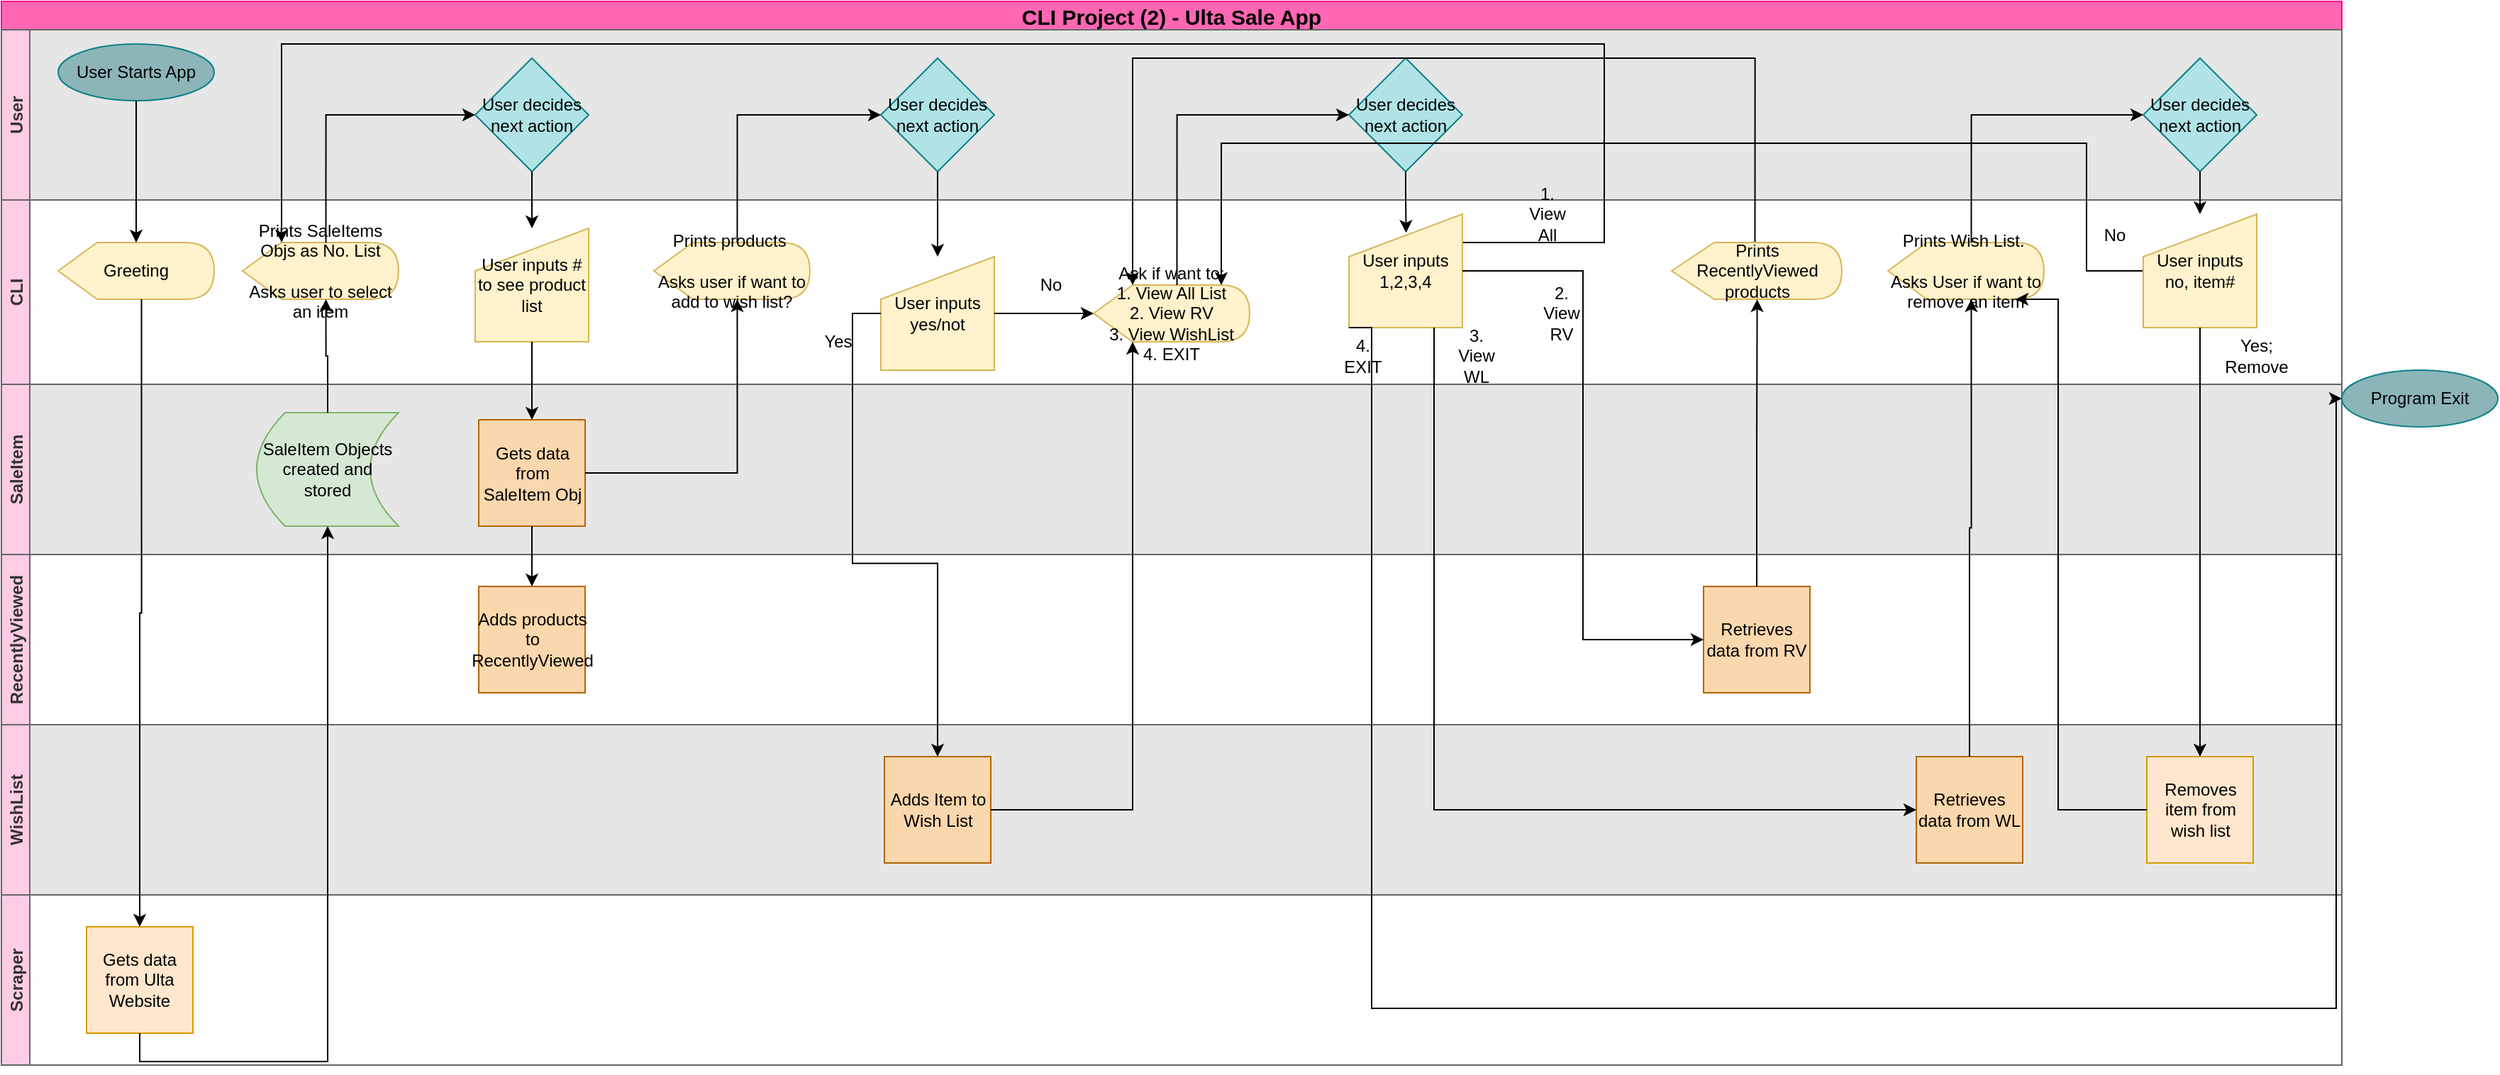 <mxfile version="14.9.7" type="github">
  <diagram id="C5RBs43oDa-KdzZeNtuy" name="Page-1">
    <mxGraphModel dx="1545" dy="1160" grid="1" gridSize="10" guides="1" tooltips="1" connect="1" arrows="1" fold="1" page="1" pageScale="1" pageWidth="1169" pageHeight="827" background="#ffffff" math="0" shadow="0">
      <root>
        <mxCell id="WIyWlLk6GJQsqaUBKTNV-0" />
        <mxCell id="WIyWlLk6GJQsqaUBKTNV-1" parent="WIyWlLk6GJQsqaUBKTNV-0" />
        <mxCell id="TTgLs8dpn4O4WDhtMha_-41" value="CLI Project (2) - Ulta Sale App" style="swimlane;childLayout=stackLayout;resizeParent=1;resizeParentMax=0;horizontal=1;startSize=20;horizontalStack=0;strokeColor=#FF0080;fillColor=#FF66B3;fontSize=15;verticalAlign=middle;spacingTop=0;" vertex="1" parent="WIyWlLk6GJQsqaUBKTNV-1">
          <mxGeometry x="4" width="1650" height="750" as="geometry" />
        </mxCell>
        <mxCell id="TTgLs8dpn4O4WDhtMha_-42" value="User" style="swimlane;startSize=20;horizontal=0;strokeColor=#666666;fontColor=#333333;swimlaneFillColor=#E6E6E6;fillColor=#FFCCE6;" vertex="1" parent="TTgLs8dpn4O4WDhtMha_-41">
          <mxGeometry y="20" width="1650" height="120" as="geometry" />
        </mxCell>
        <mxCell id="TTgLs8dpn4O4WDhtMha_-53" value="User Starts App" style="ellipse;whiteSpace=wrap;html=1;strokeColor=#0e8088;fillColor=#8CB5B8;" vertex="1" parent="TTgLs8dpn4O4WDhtMha_-42">
          <mxGeometry x="40" y="10" width="110" height="40" as="geometry" />
        </mxCell>
        <mxCell id="TTgLs8dpn4O4WDhtMha_-56" value="User decides next action" style="rhombus;whiteSpace=wrap;html=1;fillColor=#b0e3e6;strokeColor=#0e8088;" vertex="1" parent="TTgLs8dpn4O4WDhtMha_-42">
          <mxGeometry x="334" y="20" width="80" height="80" as="geometry" />
        </mxCell>
        <mxCell id="TTgLs8dpn4O4WDhtMha_-73" value="User decides next action" style="rhombus;whiteSpace=wrap;html=1;fillColor=#b0e3e6;strokeColor=#0e8088;" vertex="1" parent="TTgLs8dpn4O4WDhtMha_-42">
          <mxGeometry x="620" y="20" width="80" height="80" as="geometry" />
        </mxCell>
        <mxCell id="TTgLs8dpn4O4WDhtMha_-100" value="User decides next action" style="rhombus;whiteSpace=wrap;html=1;fillColor=#b0e3e6;strokeColor=#0e8088;" vertex="1" parent="TTgLs8dpn4O4WDhtMha_-42">
          <mxGeometry x="950" y="20" width="80" height="80" as="geometry" />
        </mxCell>
        <mxCell id="TTgLs8dpn4O4WDhtMha_-131" value="User decides next action" style="rhombus;whiteSpace=wrap;html=1;fillColor=#b0e3e6;strokeColor=#0e8088;" vertex="1" parent="TTgLs8dpn4O4WDhtMha_-42">
          <mxGeometry x="1510" y="20" width="80" height="80" as="geometry" />
        </mxCell>
        <mxCell id="TTgLs8dpn4O4WDhtMha_-43" value="CLI" style="swimlane;startSize=20;horizontal=0;strokeColor=#666666;fontColor=#333333;swimlaneFillColor=#ffffff;fillColor=#FFCCE6;" vertex="1" parent="TTgLs8dpn4O4WDhtMha_-41">
          <mxGeometry y="140" width="1650" height="130" as="geometry" />
        </mxCell>
        <mxCell id="TTgLs8dpn4O4WDhtMha_-55" value="Greeting" style="shape=display;whiteSpace=wrap;html=1;fillColor=#fff2cc;strokeColor=#d6b656;" vertex="1" parent="TTgLs8dpn4O4WDhtMha_-43">
          <mxGeometry x="40" y="30" width="110" height="40" as="geometry" />
        </mxCell>
        <mxCell id="TTgLs8dpn4O4WDhtMha_-65" value="Prints SaleItems Objs as No. List&lt;br&gt;&lt;br&gt;Asks user to select an item" style="shape=display;whiteSpace=wrap;html=1;fillColor=#fff2cc;strokeColor=#d6b656;" vertex="1" parent="TTgLs8dpn4O4WDhtMha_-43">
          <mxGeometry x="170" y="30" width="110" height="40" as="geometry" />
        </mxCell>
        <mxCell id="TTgLs8dpn4O4WDhtMha_-68" value="User inputs # to see product list" style="shape=manualInput;whiteSpace=wrap;html=1;fillColor=#fff2cc;strokeColor=#d6b656;" vertex="1" parent="TTgLs8dpn4O4WDhtMha_-43">
          <mxGeometry x="334" y="20" width="80" height="80" as="geometry" />
        </mxCell>
        <mxCell id="TTgLs8dpn4O4WDhtMha_-72" value="Prints products&amp;nbsp;&lt;br&gt;&lt;br&gt;Asks user if want to add to wish list?" style="shape=display;whiteSpace=wrap;html=1;fillColor=#fff2cc;strokeColor=#d6b656;" vertex="1" parent="TTgLs8dpn4O4WDhtMha_-43">
          <mxGeometry x="460" y="30" width="110" height="40" as="geometry" />
        </mxCell>
        <mxCell id="TTgLs8dpn4O4WDhtMha_-95" value="Ask if want to:&lt;br&gt;1. View All List&lt;br&gt;2. View RV&lt;br&gt;3. View WishList&lt;br&gt;4. EXIT" style="shape=display;whiteSpace=wrap;html=1;fillColor=#fff2cc;strokeColor=#d6b656;" vertex="1" parent="TTgLs8dpn4O4WDhtMha_-43">
          <mxGeometry x="770" y="60" width="110" height="40" as="geometry" />
        </mxCell>
        <mxCell id="TTgLs8dpn4O4WDhtMha_-102" value="User inputs yes/not" style="shape=manualInput;whiteSpace=wrap;html=1;fillColor=#fff2cc;strokeColor=#d6b656;" vertex="1" parent="TTgLs8dpn4O4WDhtMha_-43">
          <mxGeometry x="620" y="40" width="80" height="80" as="geometry" />
        </mxCell>
        <mxCell id="TTgLs8dpn4O4WDhtMha_-96" style="edgeStyle=orthogonalEdgeStyle;rounded=0;orthogonalLoop=1;jettySize=auto;html=1;exitX=1;exitY=0.5;exitDx=0;exitDy=0;" edge="1" parent="TTgLs8dpn4O4WDhtMha_-43" source="TTgLs8dpn4O4WDhtMha_-102" target="TTgLs8dpn4O4WDhtMha_-95">
          <mxGeometry relative="1" as="geometry" />
        </mxCell>
        <mxCell id="TTgLs8dpn4O4WDhtMha_-116" style="edgeStyle=orthogonalEdgeStyle;rounded=0;orthogonalLoop=1;jettySize=auto;html=1;exitX=1;exitY=0.25;exitDx=0;exitDy=0;entryX=0;entryY=0;entryDx=27.5;entryDy=0;entryPerimeter=0;" edge="1" parent="TTgLs8dpn4O4WDhtMha_-43" source="TTgLs8dpn4O4WDhtMha_-107" target="TTgLs8dpn4O4WDhtMha_-65">
          <mxGeometry relative="1" as="geometry">
            <Array as="points">
              <mxPoint x="1130" y="30" />
              <mxPoint x="1130" y="-110" />
              <mxPoint x="198" y="-110" />
            </Array>
          </mxGeometry>
        </mxCell>
        <mxCell id="TTgLs8dpn4O4WDhtMha_-107" value="User inputs 1,2,3,4" style="shape=manualInput;whiteSpace=wrap;html=1;fillColor=#fff2cc;strokeColor=#d6b656;" vertex="1" parent="TTgLs8dpn4O4WDhtMha_-43">
          <mxGeometry x="950" y="10" width="80" height="80" as="geometry" />
        </mxCell>
        <mxCell id="TTgLs8dpn4O4WDhtMha_-94" value="No" style="text;html=1;strokeColor=none;fillColor=none;align=center;verticalAlign=middle;whiteSpace=wrap;rounded=0;" vertex="1" parent="TTgLs8dpn4O4WDhtMha_-43">
          <mxGeometry x="720" y="50" width="40" height="20" as="geometry" />
        </mxCell>
        <mxCell id="TTgLs8dpn4O4WDhtMha_-110" value="Prints Wish List.&amp;nbsp;&lt;br&gt;&lt;br&gt;Asks User if want to remove an item" style="shape=display;whiteSpace=wrap;html=1;fillColor=#fff2cc;strokeColor=#d6b656;" vertex="1" parent="TTgLs8dpn4O4WDhtMha_-43">
          <mxGeometry x="1330" y="30" width="110" height="40" as="geometry" />
        </mxCell>
        <mxCell id="TTgLs8dpn4O4WDhtMha_-123" style="edgeStyle=orthogonalEdgeStyle;rounded=0;orthogonalLoop=1;jettySize=auto;html=1;exitX=0;exitY=0;exitDx=58.75;exitDy=0;exitPerimeter=0;entryX=0;entryY=0;entryDx=27.5;entryDy=0;entryPerimeter=0;" edge="1" parent="TTgLs8dpn4O4WDhtMha_-43" source="TTgLs8dpn4O4WDhtMha_-111" target="TTgLs8dpn4O4WDhtMha_-95">
          <mxGeometry relative="1" as="geometry">
            <Array as="points">
              <mxPoint x="1230" y="-100" />
              <mxPoint x="808" y="-100" />
            </Array>
          </mxGeometry>
        </mxCell>
        <mxCell id="TTgLs8dpn4O4WDhtMha_-111" value="Prints RecentlyViewed products" style="shape=display;whiteSpace=wrap;html=1;fillColor=#fff2cc;strokeColor=#d6b656;" vertex="1" parent="TTgLs8dpn4O4WDhtMha_-43">
          <mxGeometry x="1177.5" y="30" width="120" height="40" as="geometry" />
        </mxCell>
        <mxCell id="TTgLs8dpn4O4WDhtMha_-120" value="2. View RV" style="text;html=1;strokeColor=none;fillColor=none;align=center;verticalAlign=middle;whiteSpace=wrap;rounded=0;" vertex="1" parent="TTgLs8dpn4O4WDhtMha_-43">
          <mxGeometry x="1080" y="70" width="40" height="20" as="geometry" />
        </mxCell>
        <mxCell id="TTgLs8dpn4O4WDhtMha_-117" value="1. View All" style="text;html=1;strokeColor=none;fillColor=none;align=center;verticalAlign=middle;whiteSpace=wrap;rounded=0;" vertex="1" parent="TTgLs8dpn4O4WDhtMha_-43">
          <mxGeometry x="1070" width="40" height="20" as="geometry" />
        </mxCell>
        <mxCell id="TTgLs8dpn4O4WDhtMha_-128" value="3. View WL" style="text;html=1;strokeColor=none;fillColor=none;align=center;verticalAlign=middle;whiteSpace=wrap;rounded=0;" vertex="1" parent="TTgLs8dpn4O4WDhtMha_-43">
          <mxGeometry x="1020" y="100" width="40" height="20" as="geometry" />
        </mxCell>
        <mxCell id="TTgLs8dpn4O4WDhtMha_-137" style="edgeStyle=orthogonalEdgeStyle;rounded=0;orthogonalLoop=1;jettySize=auto;html=1;exitX=0;exitY=0.5;exitDx=0;exitDy=0;entryX=0;entryY=0;entryDx=90;entryDy=0;entryPerimeter=0;" edge="1" parent="TTgLs8dpn4O4WDhtMha_-43" source="TTgLs8dpn4O4WDhtMha_-132" target="TTgLs8dpn4O4WDhtMha_-95">
          <mxGeometry relative="1" as="geometry">
            <mxPoint x="892" y="80" as="targetPoint" />
            <Array as="points">
              <mxPoint x="1470" y="50" />
              <mxPoint x="1470" y="-40" />
              <mxPoint x="860" y="-40" />
            </Array>
          </mxGeometry>
        </mxCell>
        <mxCell id="TTgLs8dpn4O4WDhtMha_-132" value="User inputs no, item#" style="shape=manualInput;whiteSpace=wrap;html=1;fillColor=#fff2cc;strokeColor=#d6b656;" vertex="1" parent="TTgLs8dpn4O4WDhtMha_-43">
          <mxGeometry x="1510" y="10" width="80" height="80" as="geometry" />
        </mxCell>
        <mxCell id="TTgLs8dpn4O4WDhtMha_-141" value="4. EXIT" style="text;html=1;strokeColor=none;fillColor=none;align=center;verticalAlign=middle;whiteSpace=wrap;rounded=0;" vertex="1" parent="TTgLs8dpn4O4WDhtMha_-43">
          <mxGeometry x="940" y="100" width="40" height="20" as="geometry" />
        </mxCell>
        <mxCell id="TTgLs8dpn4O4WDhtMha_-155" value="Yes; Remove" style="text;html=1;strokeColor=none;fillColor=none;align=center;verticalAlign=middle;whiteSpace=wrap;rounded=0;" vertex="1" parent="TTgLs8dpn4O4WDhtMha_-43">
          <mxGeometry x="1570" y="100" width="40" height="20" as="geometry" />
        </mxCell>
        <mxCell id="TTgLs8dpn4O4WDhtMha_-157" value="No" style="text;html=1;strokeColor=none;fillColor=none;align=center;verticalAlign=middle;whiteSpace=wrap;rounded=0;" vertex="1" parent="TTgLs8dpn4O4WDhtMha_-43">
          <mxGeometry x="1470" y="20" width="40" height="10" as="geometry" />
        </mxCell>
        <mxCell id="TTgLs8dpn4O4WDhtMha_-93" value="Yes" style="text;html=1;strokeColor=none;fillColor=none;align=center;verticalAlign=middle;whiteSpace=wrap;rounded=0;" vertex="1" parent="TTgLs8dpn4O4WDhtMha_-43">
          <mxGeometry x="570" y="90" width="40" height="20" as="geometry" />
        </mxCell>
        <mxCell id="TTgLs8dpn4O4WDhtMha_-44" value="SaleItem" style="swimlane;startSize=20;horizontal=0;strokeColor=#666666;fontColor=#333333;labelBorderColor=none;swimlaneFillColor=#E6E6E6;fillColor=#FFCCE6;" vertex="1" parent="TTgLs8dpn4O4WDhtMha_-41">
          <mxGeometry y="270" width="1650" height="120" as="geometry" />
        </mxCell>
        <mxCell id="TTgLs8dpn4O4WDhtMha_-63" value="SaleItem Objects created and stored" style="shape=dataStorage;whiteSpace=wrap;html=1;fixedSize=1;fillColor=#d5e8d4;strokeColor=#82b366;" vertex="1" parent="TTgLs8dpn4O4WDhtMha_-44">
          <mxGeometry x="180" y="20" width="100" height="80" as="geometry" />
        </mxCell>
        <mxCell id="TTgLs8dpn4O4WDhtMha_-70" value="Gets data from SaleItem Obj" style="whiteSpace=wrap;html=1;aspect=fixed;fillColor=#fad7ac;strokeColor=#b46504;" vertex="1" parent="TTgLs8dpn4O4WDhtMha_-44">
          <mxGeometry x="336.5" y="25" width="75" height="75" as="geometry" />
        </mxCell>
        <mxCell id="TTgLs8dpn4O4WDhtMha_-49" value="RecentlyViewed" style="swimlane;startSize=20;horizontal=0;strokeColor=#666666;fontColor=#333333;swimlaneFillColor=#ffffff;fillColor=#FFCCE6;" vertex="1" parent="TTgLs8dpn4O4WDhtMha_-41">
          <mxGeometry y="390" width="1650" height="120" as="geometry" />
        </mxCell>
        <mxCell id="TTgLs8dpn4O4WDhtMha_-76" value="Adds products to RecentlyViewed" style="whiteSpace=wrap;html=1;aspect=fixed;fillColor=#fad7ac;strokeColor=#b46504;" vertex="1" parent="TTgLs8dpn4O4WDhtMha_-49">
          <mxGeometry x="336.5" y="22.5" width="75" height="75" as="geometry" />
        </mxCell>
        <mxCell id="TTgLs8dpn4O4WDhtMha_-112" value="Retrieves data from RV" style="whiteSpace=wrap;html=1;aspect=fixed;fillColor=#fad7ac;strokeColor=#b46504;" vertex="1" parent="TTgLs8dpn4O4WDhtMha_-49">
          <mxGeometry x="1200" y="22.5" width="75" height="75" as="geometry" />
        </mxCell>
        <mxCell id="TTgLs8dpn4O4WDhtMha_-50" value="WishList" style="swimlane;startSize=20;horizontal=0;strokeColor=#666666;fontColor=#333333;swimlaneFillColor=#E6E6E6;fillColor=#FFCCE6;" vertex="1" parent="TTgLs8dpn4O4WDhtMha_-41">
          <mxGeometry y="510" width="1650" height="120" as="geometry" />
        </mxCell>
        <mxCell id="TTgLs8dpn4O4WDhtMha_-88" value="Adds Item to Wish List" style="whiteSpace=wrap;html=1;aspect=fixed;fillColor=#fad7ac;strokeColor=#b46504;" vertex="1" parent="TTgLs8dpn4O4WDhtMha_-50">
          <mxGeometry x="622.5" y="22.5" width="75" height="75" as="geometry" />
        </mxCell>
        <mxCell id="TTgLs8dpn4O4WDhtMha_-91" value="Retrieves data from WL" style="whiteSpace=wrap;html=1;aspect=fixed;fillColor=#fad7ac;strokeColor=#b46504;" vertex="1" parent="TTgLs8dpn4O4WDhtMha_-50">
          <mxGeometry x="1350" y="22.5" width="75" height="75" as="geometry" />
        </mxCell>
        <mxCell id="TTgLs8dpn4O4WDhtMha_-135" value="Removes item from wish list" style="whiteSpace=wrap;html=1;aspect=fixed;fillColor=#ffe6cc;strokeColor=#d79b00;" vertex="1" parent="TTgLs8dpn4O4WDhtMha_-50">
          <mxGeometry x="1512.5" y="22.5" width="75" height="75" as="geometry" />
        </mxCell>
        <mxCell id="TTgLs8dpn4O4WDhtMha_-51" value="Scraper" style="swimlane;startSize=20;horizontal=0;strokeColor=#666666;fontColor=#333333;swimlaneFillColor=#ffffff;fillColor=#FFCCE6;" vertex="1" parent="TTgLs8dpn4O4WDhtMha_-41">
          <mxGeometry y="630" width="1650" height="120" as="geometry" />
        </mxCell>
        <mxCell id="TTgLs8dpn4O4WDhtMha_-57" value="Gets data from Ulta Website" style="whiteSpace=wrap;html=1;aspect=fixed;fillColor=#ffe6cc;strokeColor=#d79b00;" vertex="1" parent="TTgLs8dpn4O4WDhtMha_-51">
          <mxGeometry x="60" y="22.5" width="75" height="75" as="geometry" />
        </mxCell>
        <mxCell id="TTgLs8dpn4O4WDhtMha_-58" style="edgeStyle=orthogonalEdgeStyle;rounded=0;orthogonalLoop=1;jettySize=auto;html=1;exitX=0.5;exitY=1;exitDx=0;exitDy=0;" edge="1" parent="TTgLs8dpn4O4WDhtMha_-41" source="TTgLs8dpn4O4WDhtMha_-53" target="TTgLs8dpn4O4WDhtMha_-55">
          <mxGeometry relative="1" as="geometry" />
        </mxCell>
        <mxCell id="TTgLs8dpn4O4WDhtMha_-62" style="edgeStyle=orthogonalEdgeStyle;rounded=0;orthogonalLoop=1;jettySize=auto;html=1;exitX=0;exitY=0;exitDx=58.75;exitDy=40;exitPerimeter=0;entryX=0.5;entryY=0;entryDx=0;entryDy=0;" edge="1" parent="TTgLs8dpn4O4WDhtMha_-41" source="TTgLs8dpn4O4WDhtMha_-55" target="TTgLs8dpn4O4WDhtMha_-57">
          <mxGeometry relative="1" as="geometry" />
        </mxCell>
        <mxCell id="TTgLs8dpn4O4WDhtMha_-64" style="edgeStyle=orthogonalEdgeStyle;rounded=0;orthogonalLoop=1;jettySize=auto;html=1;exitX=0.5;exitY=1;exitDx=0;exitDy=0;entryX=0.5;entryY=1;entryDx=0;entryDy=0;" edge="1" parent="TTgLs8dpn4O4WDhtMha_-41" source="TTgLs8dpn4O4WDhtMha_-57" target="TTgLs8dpn4O4WDhtMha_-63">
          <mxGeometry relative="1" as="geometry" />
        </mxCell>
        <mxCell id="TTgLs8dpn4O4WDhtMha_-66" style="edgeStyle=orthogonalEdgeStyle;rounded=0;orthogonalLoop=1;jettySize=auto;html=1;exitX=0.5;exitY=0;exitDx=0;exitDy=0;entryX=0;entryY=0;entryDx=58.75;entryDy=40;entryPerimeter=0;" edge="1" parent="TTgLs8dpn4O4WDhtMha_-41" source="TTgLs8dpn4O4WDhtMha_-63" target="TTgLs8dpn4O4WDhtMha_-65">
          <mxGeometry relative="1" as="geometry" />
        </mxCell>
        <mxCell id="TTgLs8dpn4O4WDhtMha_-67" style="edgeStyle=orthogonalEdgeStyle;rounded=0;orthogonalLoop=1;jettySize=auto;html=1;exitX=0;exitY=0;exitDx=58.75;exitDy=0;exitPerimeter=0;entryX=0;entryY=0.5;entryDx=0;entryDy=0;" edge="1" parent="TTgLs8dpn4O4WDhtMha_-41" source="TTgLs8dpn4O4WDhtMha_-65" target="TTgLs8dpn4O4WDhtMha_-56">
          <mxGeometry relative="1" as="geometry" />
        </mxCell>
        <mxCell id="TTgLs8dpn4O4WDhtMha_-69" style="edgeStyle=orthogonalEdgeStyle;rounded=0;orthogonalLoop=1;jettySize=auto;html=1;exitX=0.5;exitY=1;exitDx=0;exitDy=0;" edge="1" parent="TTgLs8dpn4O4WDhtMha_-41" source="TTgLs8dpn4O4WDhtMha_-56" target="TTgLs8dpn4O4WDhtMha_-68">
          <mxGeometry relative="1" as="geometry" />
        </mxCell>
        <mxCell id="TTgLs8dpn4O4WDhtMha_-84" style="edgeStyle=orthogonalEdgeStyle;rounded=0;orthogonalLoop=1;jettySize=auto;html=1;exitX=0.5;exitY=1;exitDx=0;exitDy=0;entryX=0.5;entryY=0;entryDx=0;entryDy=0;" edge="1" parent="TTgLs8dpn4O4WDhtMha_-41" source="TTgLs8dpn4O4WDhtMha_-68" target="TTgLs8dpn4O4WDhtMha_-70">
          <mxGeometry relative="1" as="geometry" />
        </mxCell>
        <mxCell id="TTgLs8dpn4O4WDhtMha_-86" style="edgeStyle=orthogonalEdgeStyle;rounded=0;orthogonalLoop=1;jettySize=auto;html=1;exitX=0.5;exitY=1;exitDx=0;exitDy=0;entryX=0.5;entryY=0;entryDx=0;entryDy=0;" edge="1" parent="TTgLs8dpn4O4WDhtMha_-41" source="TTgLs8dpn4O4WDhtMha_-70" target="TTgLs8dpn4O4WDhtMha_-76">
          <mxGeometry relative="1" as="geometry" />
        </mxCell>
        <mxCell id="TTgLs8dpn4O4WDhtMha_-87" style="edgeStyle=orthogonalEdgeStyle;rounded=0;orthogonalLoop=1;jettySize=auto;html=1;exitX=1;exitY=0.5;exitDx=0;exitDy=0;entryX=0;entryY=0;entryDx=58.75;entryDy=40;entryPerimeter=0;" edge="1" parent="TTgLs8dpn4O4WDhtMha_-41" source="TTgLs8dpn4O4WDhtMha_-70" target="TTgLs8dpn4O4WDhtMha_-72">
          <mxGeometry relative="1" as="geometry" />
        </mxCell>
        <mxCell id="TTgLs8dpn4O4WDhtMha_-90" style="edgeStyle=orthogonalEdgeStyle;rounded=0;orthogonalLoop=1;jettySize=auto;html=1;exitX=0;exitY=0;exitDx=58.75;exitDy=0;exitPerimeter=0;entryX=0;entryY=0.5;entryDx=0;entryDy=0;" edge="1" parent="TTgLs8dpn4O4WDhtMha_-41" source="TTgLs8dpn4O4WDhtMha_-72" target="TTgLs8dpn4O4WDhtMha_-73">
          <mxGeometry relative="1" as="geometry" />
        </mxCell>
        <mxCell id="TTgLs8dpn4O4WDhtMha_-105" style="edgeStyle=orthogonalEdgeStyle;rounded=0;orthogonalLoop=1;jettySize=auto;html=1;exitX=1;exitY=0.5;exitDx=0;exitDy=0;entryX=0;entryY=0;entryDx=27.5;entryDy=40;entryPerimeter=0;" edge="1" parent="TTgLs8dpn4O4WDhtMha_-41" source="TTgLs8dpn4O4WDhtMha_-88" target="TTgLs8dpn4O4WDhtMha_-95">
          <mxGeometry relative="1" as="geometry" />
        </mxCell>
        <mxCell id="TTgLs8dpn4O4WDhtMha_-106" style="edgeStyle=orthogonalEdgeStyle;rounded=0;orthogonalLoop=1;jettySize=auto;html=1;exitX=0;exitY=0;exitDx=58.75;exitDy=0;exitPerimeter=0;entryX=0;entryY=0.5;entryDx=0;entryDy=0;" edge="1" parent="TTgLs8dpn4O4WDhtMha_-41" source="TTgLs8dpn4O4WDhtMha_-95" target="TTgLs8dpn4O4WDhtMha_-100">
          <mxGeometry relative="1" as="geometry" />
        </mxCell>
        <mxCell id="TTgLs8dpn4O4WDhtMha_-108" style="edgeStyle=orthogonalEdgeStyle;rounded=0;orthogonalLoop=1;jettySize=auto;html=1;exitX=0.5;exitY=1;exitDx=0;exitDy=0;entryX=0.504;entryY=0.164;entryDx=0;entryDy=0;entryPerimeter=0;" edge="1" parent="TTgLs8dpn4O4WDhtMha_-41" source="TTgLs8dpn4O4WDhtMha_-100" target="TTgLs8dpn4O4WDhtMha_-107">
          <mxGeometry relative="1" as="geometry" />
        </mxCell>
        <mxCell id="TTgLs8dpn4O4WDhtMha_-118" style="edgeStyle=orthogonalEdgeStyle;rounded=0;orthogonalLoop=1;jettySize=auto;html=1;exitX=1;exitY=0.5;exitDx=0;exitDy=0;entryX=0;entryY=0.5;entryDx=0;entryDy=0;" edge="1" parent="TTgLs8dpn4O4WDhtMha_-41" source="TTgLs8dpn4O4WDhtMha_-107" target="TTgLs8dpn4O4WDhtMha_-112">
          <mxGeometry relative="1" as="geometry" />
        </mxCell>
        <mxCell id="TTgLs8dpn4O4WDhtMha_-127" style="edgeStyle=orthogonalEdgeStyle;rounded=0;orthogonalLoop=1;jettySize=auto;html=1;exitX=0.75;exitY=1;exitDx=0;exitDy=0;entryX=0;entryY=0.5;entryDx=0;entryDy=0;" edge="1" parent="TTgLs8dpn4O4WDhtMha_-41" source="TTgLs8dpn4O4WDhtMha_-107" target="TTgLs8dpn4O4WDhtMha_-91">
          <mxGeometry relative="1" as="geometry" />
        </mxCell>
        <mxCell id="TTgLs8dpn4O4WDhtMha_-129" style="edgeStyle=orthogonalEdgeStyle;rounded=0;orthogonalLoop=1;jettySize=auto;html=1;exitX=0.5;exitY=0;exitDx=0;exitDy=0;entryX=0;entryY=0;entryDx=58.75;entryDy=40;entryPerimeter=0;" edge="1" parent="TTgLs8dpn4O4WDhtMha_-41" source="TTgLs8dpn4O4WDhtMha_-91" target="TTgLs8dpn4O4WDhtMha_-110">
          <mxGeometry relative="1" as="geometry" />
        </mxCell>
        <mxCell id="TTgLs8dpn4O4WDhtMha_-133" style="edgeStyle=orthogonalEdgeStyle;rounded=0;orthogonalLoop=1;jettySize=auto;html=1;exitX=0;exitY=0;exitDx=58.75;exitDy=0;exitPerimeter=0;entryX=0;entryY=0.5;entryDx=0;entryDy=0;" edge="1" parent="TTgLs8dpn4O4WDhtMha_-41" source="TTgLs8dpn4O4WDhtMha_-110" target="TTgLs8dpn4O4WDhtMha_-131">
          <mxGeometry relative="1" as="geometry" />
        </mxCell>
        <mxCell id="TTgLs8dpn4O4WDhtMha_-134" style="edgeStyle=orthogonalEdgeStyle;rounded=0;orthogonalLoop=1;jettySize=auto;html=1;exitX=0.5;exitY=1;exitDx=0;exitDy=0;entryX=0.5;entryY=0;entryDx=0;entryDy=0;" edge="1" parent="TTgLs8dpn4O4WDhtMha_-41" source="TTgLs8dpn4O4WDhtMha_-131" target="TTgLs8dpn4O4WDhtMha_-132">
          <mxGeometry relative="1" as="geometry" />
        </mxCell>
        <mxCell id="TTgLs8dpn4O4WDhtMha_-136" style="edgeStyle=orthogonalEdgeStyle;rounded=0;orthogonalLoop=1;jettySize=auto;html=1;exitX=0.5;exitY=1;exitDx=0;exitDy=0;" edge="1" parent="TTgLs8dpn4O4WDhtMha_-41" source="TTgLs8dpn4O4WDhtMha_-132" target="TTgLs8dpn4O4WDhtMha_-135">
          <mxGeometry relative="1" as="geometry" />
        </mxCell>
        <mxCell id="TTgLs8dpn4O4WDhtMha_-138" style="edgeStyle=orthogonalEdgeStyle;rounded=0;orthogonalLoop=1;jettySize=auto;html=1;exitX=0;exitY=0.5;exitDx=0;exitDy=0;entryX=0;entryY=0;entryDx=90;entryDy=40;entryPerimeter=0;" edge="1" parent="TTgLs8dpn4O4WDhtMha_-41" source="TTgLs8dpn4O4WDhtMha_-135" target="TTgLs8dpn4O4WDhtMha_-110">
          <mxGeometry relative="1" as="geometry">
            <Array as="points">
              <mxPoint x="1450" y="570" />
              <mxPoint x="1450" y="210" />
            </Array>
          </mxGeometry>
        </mxCell>
        <mxCell id="TTgLs8dpn4O4WDhtMha_-143" style="edgeStyle=orthogonalEdgeStyle;rounded=0;orthogonalLoop=1;jettySize=auto;html=1;exitX=0;exitY=0.5;exitDx=0;exitDy=0;" edge="1" parent="TTgLs8dpn4O4WDhtMha_-41" source="TTgLs8dpn4O4WDhtMha_-102" target="TTgLs8dpn4O4WDhtMha_-88">
          <mxGeometry relative="1" as="geometry" />
        </mxCell>
        <mxCell id="TTgLs8dpn4O4WDhtMha_-148" style="edgeStyle=orthogonalEdgeStyle;rounded=0;orthogonalLoop=1;jettySize=auto;html=1;exitX=0.5;exitY=0;exitDx=0;exitDy=0;entryX=0;entryY=0;entryDx=60.312;entryDy=40;entryPerimeter=0;" edge="1" parent="TTgLs8dpn4O4WDhtMha_-41" source="TTgLs8dpn4O4WDhtMha_-112" target="TTgLs8dpn4O4WDhtMha_-111">
          <mxGeometry relative="1" as="geometry" />
        </mxCell>
        <mxCell id="TTgLs8dpn4O4WDhtMha_-159" style="edgeStyle=orthogonalEdgeStyle;rounded=0;orthogonalLoop=1;jettySize=auto;html=1;exitX=0.5;exitY=1;exitDx=0;exitDy=0;" edge="1" parent="TTgLs8dpn4O4WDhtMha_-41" source="TTgLs8dpn4O4WDhtMha_-73" target="TTgLs8dpn4O4WDhtMha_-102">
          <mxGeometry relative="1" as="geometry" />
        </mxCell>
        <mxCell id="TTgLs8dpn4O4WDhtMha_-139" value="Program Exit" style="ellipse;whiteSpace=wrap;html=1;strokeColor=#0e8088;fillColor=#8CB5B8;" vertex="1" parent="WIyWlLk6GJQsqaUBKTNV-1">
          <mxGeometry x="1654" y="260" width="110" height="40" as="geometry" />
        </mxCell>
        <mxCell id="TTgLs8dpn4O4WDhtMha_-140" style="edgeStyle=orthogonalEdgeStyle;rounded=0;orthogonalLoop=1;jettySize=auto;html=1;exitX=0;exitY=1;exitDx=0;exitDy=0;entryX=0;entryY=0.5;entryDx=0;entryDy=0;" edge="1" parent="WIyWlLk6GJQsqaUBKTNV-1" source="TTgLs8dpn4O4WDhtMha_-107" target="TTgLs8dpn4O4WDhtMha_-139">
          <mxGeometry relative="1" as="geometry">
            <Array as="points">
              <mxPoint x="970" y="710" />
              <mxPoint x="1650" y="710" />
              <mxPoint x="1650" y="280" />
            </Array>
          </mxGeometry>
        </mxCell>
      </root>
    </mxGraphModel>
  </diagram>
</mxfile>
